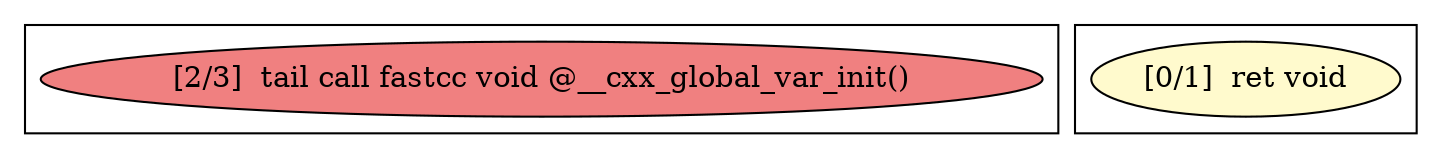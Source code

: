 
digraph G {





subgraph cluster96 {


node393 [fillcolor=lightcoral,label="[2/3]  tail call fastcc void @__cxx_global_var_init()",shape=ellipse,style=filled ]



}

subgraph cluster95 {


node392 [fillcolor=lemonchiffon,label="[0/1]  ret void",shape=ellipse,style=filled ]



}

}
